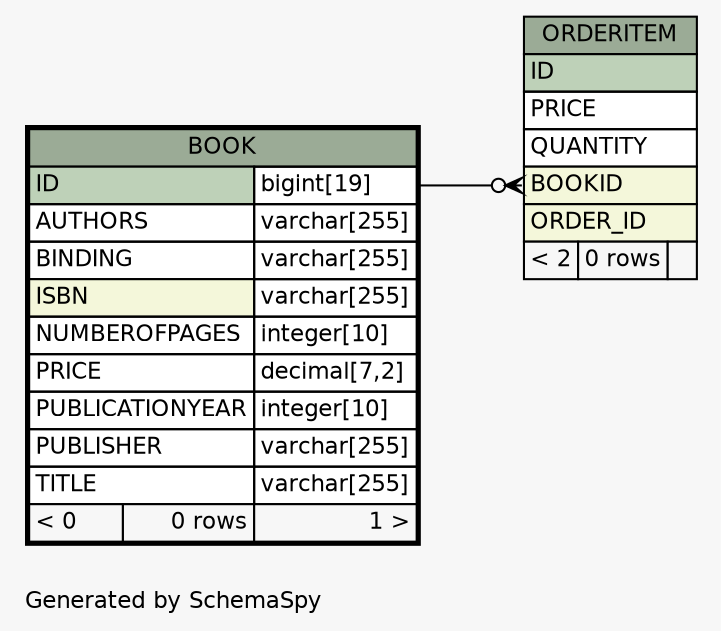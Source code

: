 // dot 2.28.0 on Windows 10 10.0
// SchemaSpy rev 590
digraph "oneDegreeRelationshipsDiagram" {
  graph [
    rankdir="RL"
    bgcolor="#f7f7f7"
    label="\nGenerated by SchemaSpy"
    labeljust="l"
    nodesep="0.18"
    ranksep="0.46"
    fontname="Helvetica"
    fontsize="11"
  ];
  node [
    fontname="Helvetica"
    fontsize="11"
    shape="plaintext"
  ];
  edge [
    arrowsize="0.8"
  ];
  "ORDERITEM":"BOOKID":w -> "BOOK":"ID.type":e [arrowhead=none dir=back arrowtail=crowodot];
  "BOOK" [
    label=<
    <TABLE BORDER="2" CELLBORDER="1" CELLSPACING="0" BGCOLOR="#ffffff">
      <TR><TD COLSPAN="3" BGCOLOR="#9bab96" ALIGN="CENTER">BOOK</TD></TR>
      <TR><TD PORT="ID" COLSPAN="2" BGCOLOR="#bed1b8" ALIGN="LEFT">ID</TD><TD PORT="ID.type" ALIGN="LEFT">bigint[19]</TD></TR>
      <TR><TD PORT="AUTHORS" COLSPAN="2" ALIGN="LEFT">AUTHORS</TD><TD PORT="AUTHORS.type" ALIGN="LEFT">varchar[255]</TD></TR>
      <TR><TD PORT="BINDING" COLSPAN="2" ALIGN="LEFT">BINDING</TD><TD PORT="BINDING.type" ALIGN="LEFT">varchar[255]</TD></TR>
      <TR><TD PORT="ISBN" COLSPAN="2" BGCOLOR="#f4f7da" ALIGN="LEFT">ISBN</TD><TD PORT="ISBN.type" ALIGN="LEFT">varchar[255]</TD></TR>
      <TR><TD PORT="NUMBEROFPAGES" COLSPAN="2" ALIGN="LEFT">NUMBEROFPAGES</TD><TD PORT="NUMBEROFPAGES.type" ALIGN="LEFT">integer[10]</TD></TR>
      <TR><TD PORT="PRICE" COLSPAN="2" ALIGN="LEFT">PRICE</TD><TD PORT="PRICE.type" ALIGN="LEFT">decimal[7,2]</TD></TR>
      <TR><TD PORT="PUBLICATIONYEAR" COLSPAN="2" ALIGN="LEFT">PUBLICATIONYEAR</TD><TD PORT="PUBLICATIONYEAR.type" ALIGN="LEFT">integer[10]</TD></TR>
      <TR><TD PORT="PUBLISHER" COLSPAN="2" ALIGN="LEFT">PUBLISHER</TD><TD PORT="PUBLISHER.type" ALIGN="LEFT">varchar[255]</TD></TR>
      <TR><TD PORT="TITLE" COLSPAN="2" ALIGN="LEFT">TITLE</TD><TD PORT="TITLE.type" ALIGN="LEFT">varchar[255]</TD></TR>
      <TR><TD ALIGN="LEFT" BGCOLOR="#f7f7f7">&lt; 0</TD><TD ALIGN="RIGHT" BGCOLOR="#f7f7f7">0 rows</TD><TD ALIGN="RIGHT" BGCOLOR="#f7f7f7">1 &gt;</TD></TR>
    </TABLE>>
    URL="BOOK.html"
    tooltip="BOOK"
  ];
  "ORDERITEM" [
    label=<
    <TABLE BORDER="0" CELLBORDER="1" CELLSPACING="0" BGCOLOR="#ffffff">
      <TR><TD COLSPAN="3" BGCOLOR="#9bab96" ALIGN="CENTER">ORDERITEM</TD></TR>
      <TR><TD PORT="ID" COLSPAN="3" BGCOLOR="#bed1b8" ALIGN="LEFT">ID</TD></TR>
      <TR><TD PORT="PRICE" COLSPAN="3" ALIGN="LEFT">PRICE</TD></TR>
      <TR><TD PORT="QUANTITY" COLSPAN="3" ALIGN="LEFT">QUANTITY</TD></TR>
      <TR><TD PORT="BOOKID" COLSPAN="3" BGCOLOR="#f4f7da" ALIGN="LEFT">BOOKID</TD></TR>
      <TR><TD PORT="ORDER_ID" COLSPAN="3" BGCOLOR="#f4f7da" ALIGN="LEFT">ORDER_ID</TD></TR>
      <TR><TD ALIGN="LEFT" BGCOLOR="#f7f7f7">&lt; 2</TD><TD ALIGN="RIGHT" BGCOLOR="#f7f7f7">0 rows</TD><TD ALIGN="RIGHT" BGCOLOR="#f7f7f7">  </TD></TR>
    </TABLE>>
    URL="ORDERITEM.html"
    tooltip="ORDERITEM"
  ];
}

